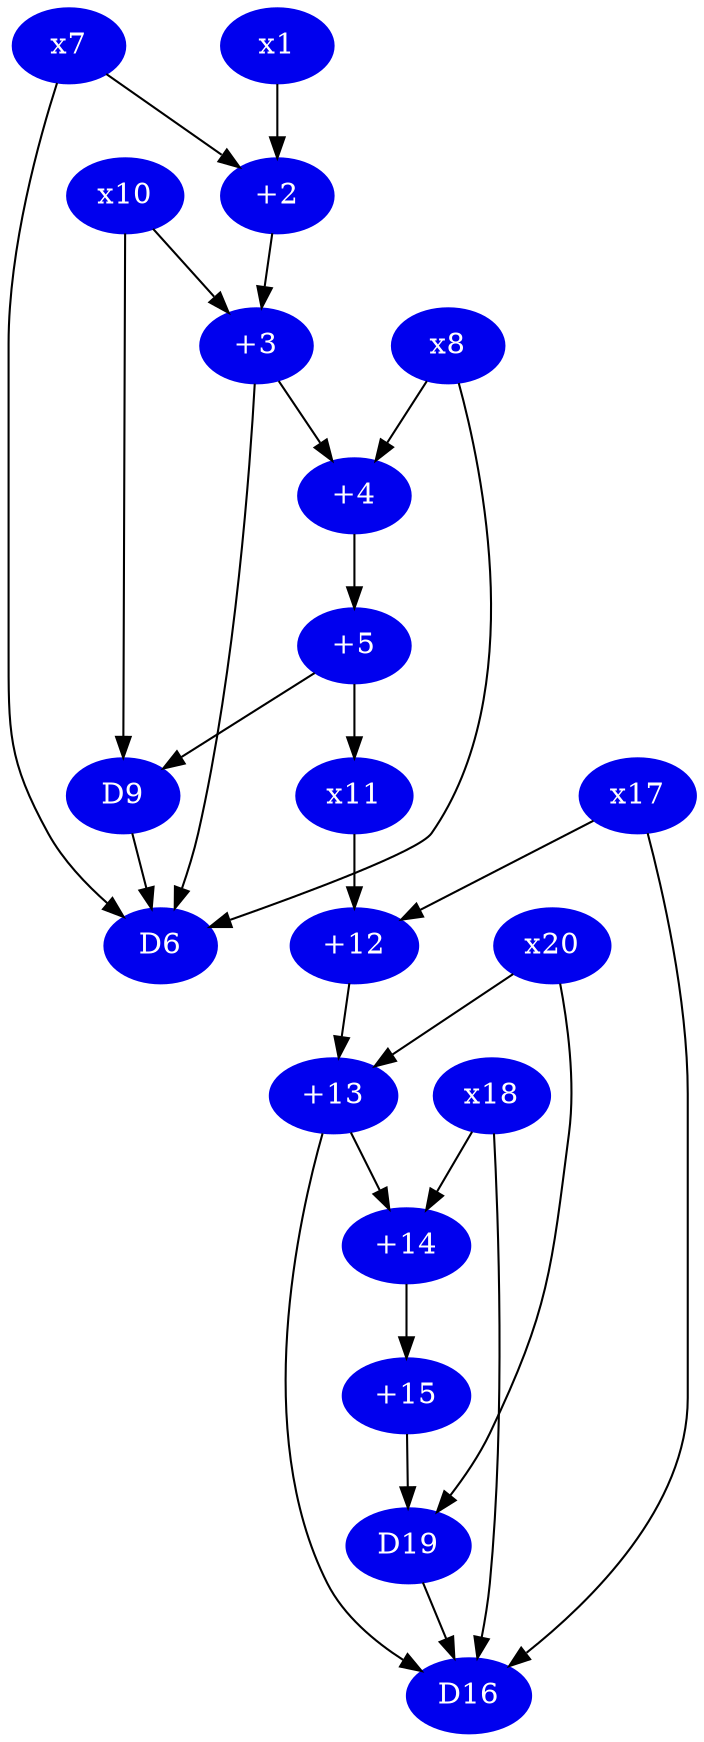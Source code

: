 digraph g {
node [fontcolor=white,style=filled,color=blue2];
node_1 [label = "x1"];
node_2 [label = "+2"];
node_3 [label = "+3"];
node_4 [label = "+4"];
node_5 [label = "+5"];
node_6 [label = "D6"];
node_7 [label = "x7"];
node_8 [label = "x8"];
node_9 [label = "D9"];
node_10 [label = "x10"];
node_11 [label = "x11"];
node_12 [label = "+12"];
node_13 [label = "+13"];
node_14 [label = "+14"];
node_15 [label = "+15"];
node_16 [label = "D16"];
node_17 [label = "x17"];
node_18 [label = "x18"];
node_19 [label = "D19"];
node_20 [label = "x20"];
node_1 -> node_2 ;
node_7 -> node_2 ;
node_2 -> node_3 ;
node_10 -> node_3 ;
node_3 -> node_4 ;
node_8 -> node_4 ;
node_4 -> node_5 ;
node_3 -> node_6 ;
node_7 -> node_6 ;
node_8 -> node_6 ;
node_9 -> node_6 ;
node_10 -> node_9 ;
node_5 -> node_9 ;
node_11 -> node_12 ;
node_17 -> node_12 ;
node_12 -> node_13 ;
node_20 -> node_13 ;
node_13 -> node_14 ;
node_18 -> node_14 ;
node_14 -> node_15 ;
node_13 -> node_16 ;
node_17 -> node_16 ;
node_18 -> node_16 ;
node_19 -> node_16 ;
node_20 -> node_19 ;
node_15 -> node_19 ;
node_5 -> node_11 ;
}
